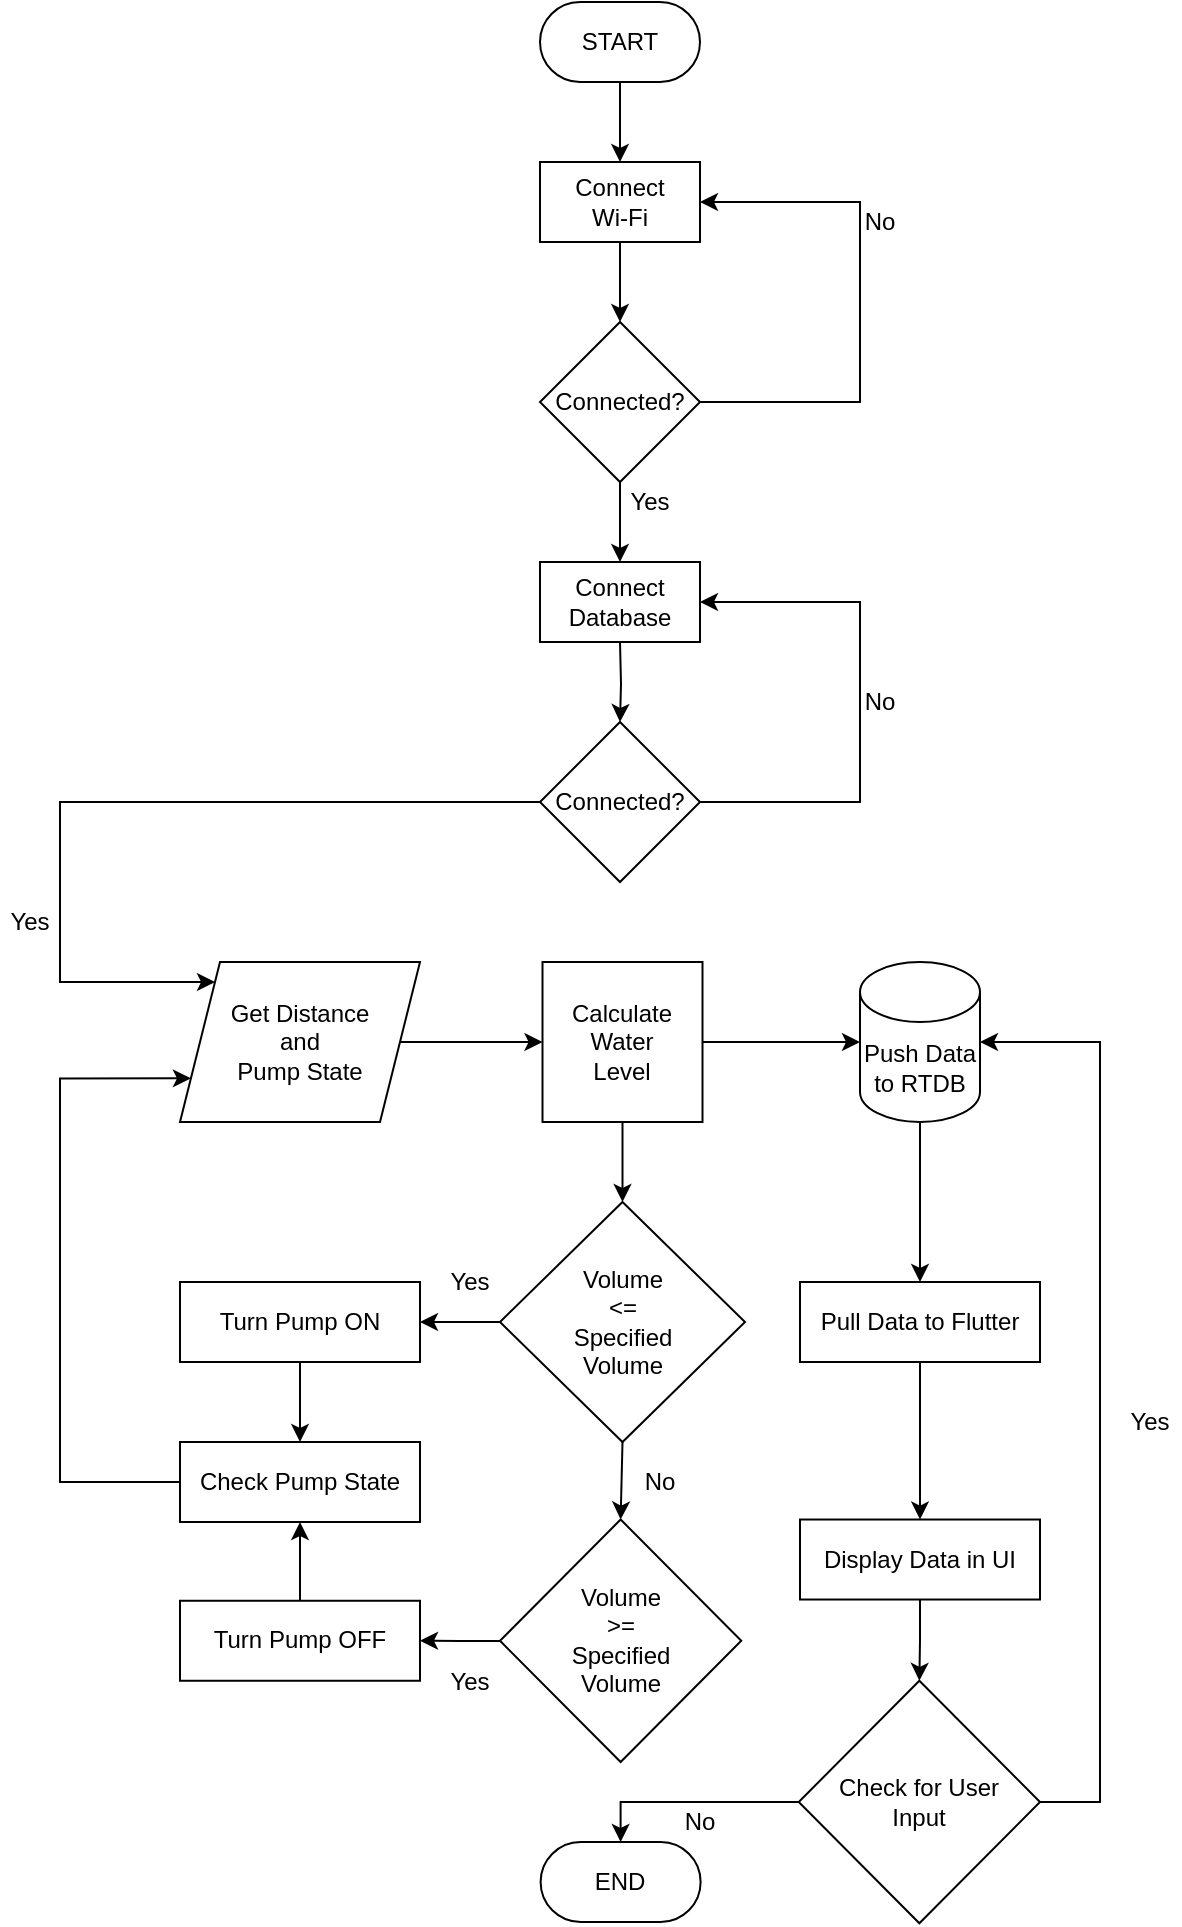 <mxfile version="22.1.4" type="device">
  <diagram name="Page-1" id="JvA3NnP4D5yAz7VbQoSl">
    <mxGraphModel dx="970" dy="656" grid="1" gridSize="10" guides="1" tooltips="1" connect="1" arrows="1" fold="1" page="1" pageScale="1" pageWidth="1600" pageHeight="900" math="0" shadow="0">
      <root>
        <mxCell id="0" />
        <mxCell id="1" parent="0" />
        <mxCell id="E5Ex_lbN0JhBKBRKAw5k-13" style="edgeStyle=orthogonalEdgeStyle;rounded=0;orthogonalLoop=1;jettySize=auto;html=1;exitX=0;exitY=0.5;exitDx=0;exitDy=0;" parent="1" source="E5Ex_lbN0JhBKBRKAw5k-7" target="E5Ex_lbN0JhBKBRKAw5k-12" edge="1">
          <mxGeometry relative="1" as="geometry">
            <Array as="points">
              <mxPoint x="160" y="560" />
              <mxPoint x="160" y="650" />
            </Array>
          </mxGeometry>
        </mxCell>
        <mxCell id="i3FZG4tI3EdpVehLJv1j-7" style="edgeStyle=orthogonalEdgeStyle;rounded=0;orthogonalLoop=1;jettySize=auto;html=1;" parent="1" source="E5Ex_lbN0JhBKBRKAw5k-12" target="E5Ex_lbN0JhBKBRKAw5k-16" edge="1">
          <mxGeometry relative="1" as="geometry" />
        </mxCell>
        <mxCell id="E5Ex_lbN0JhBKBRKAw5k-12" value="Get Distance&lt;br&gt;and&lt;br&gt;Pump State" style="shape=parallelogram;perimeter=parallelogramPerimeter;whiteSpace=wrap;html=1;fixedSize=1;" parent="1" vertex="1">
          <mxGeometry x="220" y="640" width="120" height="80" as="geometry" />
        </mxCell>
        <mxCell id="E5Ex_lbN0JhBKBRKAw5k-23" style="edgeStyle=orthogonalEdgeStyle;rounded=0;orthogonalLoop=1;jettySize=auto;html=1;exitX=0.5;exitY=1;exitDx=0;exitDy=0;entryX=0.5;entryY=0;entryDx=0;entryDy=0;" parent="1" source="E5Ex_lbN0JhBKBRKAw5k-16" target="E5Ex_lbN0JhBKBRKAw5k-22" edge="1">
          <mxGeometry relative="1" as="geometry" />
        </mxCell>
        <mxCell id="E5Ex_lbN0JhBKBRKAw5k-16" value="Calculate&lt;br&gt;Water&lt;br&gt;Level" style="whiteSpace=wrap;html=1;aspect=fixed;" parent="1" vertex="1">
          <mxGeometry x="401.25" y="640" width="80" height="80" as="geometry" />
        </mxCell>
        <mxCell id="E5Ex_lbN0JhBKBRKAw5k-25" style="edgeStyle=orthogonalEdgeStyle;rounded=0;orthogonalLoop=1;jettySize=auto;html=1;exitX=0.5;exitY=1;exitDx=0;exitDy=0;entryX=0.5;entryY=0;entryDx=0;entryDy=0;" parent="1" source="E5Ex_lbN0JhBKBRKAw5k-22" target="E5Ex_lbN0JhBKBRKAw5k-24" edge="1">
          <mxGeometry relative="1" as="geometry" />
        </mxCell>
        <mxCell id="i3FZG4tI3EdpVehLJv1j-3" style="edgeStyle=orthogonalEdgeStyle;rounded=0;orthogonalLoop=1;jettySize=auto;html=1;entryX=1;entryY=0.5;entryDx=0;entryDy=0;" parent="1" source="E5Ex_lbN0JhBKBRKAw5k-22" target="i3FZG4tI3EdpVehLJv1j-1" edge="1">
          <mxGeometry relative="1" as="geometry" />
        </mxCell>
        <mxCell id="E5Ex_lbN0JhBKBRKAw5k-22" value="Volume&lt;br&gt;&amp;lt;=&lt;br&gt;Specified&lt;br&gt;Volume" style="rhombus;whiteSpace=wrap;html=1;" parent="1" vertex="1">
          <mxGeometry x="380" y="760" width="122.5" height="120" as="geometry" />
        </mxCell>
        <mxCell id="i3FZG4tI3EdpVehLJv1j-2" style="edgeStyle=orthogonalEdgeStyle;rounded=0;orthogonalLoop=1;jettySize=auto;html=1;entryX=1;entryY=0.5;entryDx=0;entryDy=0;" parent="1" source="E5Ex_lbN0JhBKBRKAw5k-24" target="E5Ex_lbN0JhBKBRKAw5k-27" edge="1">
          <mxGeometry relative="1" as="geometry" />
        </mxCell>
        <mxCell id="E5Ex_lbN0JhBKBRKAw5k-24" value="Volume&lt;br&gt;&amp;gt;=&lt;br&gt;Specified&lt;br&gt;Volume" style="rhombus;whiteSpace=wrap;html=1;" parent="1" vertex="1">
          <mxGeometry x="380" y="918.76" width="120.63" height="121.25" as="geometry" />
        </mxCell>
        <mxCell id="i3FZG4tI3EdpVehLJv1j-14" style="edgeStyle=orthogonalEdgeStyle;rounded=0;orthogonalLoop=1;jettySize=auto;html=1;entryX=0.5;entryY=1;entryDx=0;entryDy=0;" parent="1" source="E5Ex_lbN0JhBKBRKAw5k-27" target="i3FZG4tI3EdpVehLJv1j-12" edge="1">
          <mxGeometry relative="1" as="geometry" />
        </mxCell>
        <mxCell id="E5Ex_lbN0JhBKBRKAw5k-27" value="Turn Pump OFF" style="rounded=0;whiteSpace=wrap;html=1;" parent="1" vertex="1">
          <mxGeometry x="220" y="959.38" width="120" height="40" as="geometry" />
        </mxCell>
        <mxCell id="E5Ex_lbN0JhBKBRKAw5k-37" value="Yes" style="text;html=1;strokeColor=none;fillColor=none;align=center;verticalAlign=middle;whiteSpace=wrap;rounded=0;" parent="1" vertex="1">
          <mxGeometry x="350" y="790" width="30" height="20" as="geometry" />
        </mxCell>
        <mxCell id="E5Ex_lbN0JhBKBRKAw5k-38" value="Yes" style="text;html=1;strokeColor=none;fillColor=none;align=center;verticalAlign=middle;whiteSpace=wrap;rounded=0;" parent="1" vertex="1">
          <mxGeometry x="350" y="990" width="30" height="20" as="geometry" />
        </mxCell>
        <mxCell id="E5Ex_lbN0JhBKBRKAw5k-40" value="Yes" style="text;html=1;strokeColor=none;fillColor=none;align=center;verticalAlign=middle;whiteSpace=wrap;rounded=0;" parent="1" vertex="1">
          <mxGeometry x="130" y="610" width="30" height="20" as="geometry" />
        </mxCell>
        <mxCell id="E5Ex_lbN0JhBKBRKAw5k-44" value="No" style="text;html=1;strokeColor=none;fillColor=none;align=center;verticalAlign=middle;whiteSpace=wrap;rounded=0;" parent="1" vertex="1">
          <mxGeometry x="450" y="890" width="20" height="20" as="geometry" />
        </mxCell>
        <mxCell id="i3FZG4tI3EdpVehLJv1j-13" style="edgeStyle=orthogonalEdgeStyle;rounded=0;orthogonalLoop=1;jettySize=auto;html=1;entryX=0.5;entryY=0;entryDx=0;entryDy=0;" parent="1" source="i3FZG4tI3EdpVehLJv1j-1" target="i3FZG4tI3EdpVehLJv1j-12" edge="1">
          <mxGeometry relative="1" as="geometry" />
        </mxCell>
        <mxCell id="i3FZG4tI3EdpVehLJv1j-1" value="Turn Pump ON" style="rounded=0;whiteSpace=wrap;html=1;" parent="1" vertex="1">
          <mxGeometry x="220" y="800" width="120" height="40" as="geometry" />
        </mxCell>
        <mxCell id="i3FZG4tI3EdpVehLJv1j-15" style="edgeStyle=orthogonalEdgeStyle;rounded=0;orthogonalLoop=1;jettySize=auto;html=1;entryX=0;entryY=0.75;entryDx=0;entryDy=0;" parent="1" source="i3FZG4tI3EdpVehLJv1j-12" target="E5Ex_lbN0JhBKBRKAw5k-12" edge="1">
          <mxGeometry relative="1" as="geometry">
            <Array as="points">
              <mxPoint x="160" y="900" />
              <mxPoint x="160" y="698" />
            </Array>
          </mxGeometry>
        </mxCell>
        <mxCell id="i3FZG4tI3EdpVehLJv1j-12" value="Check Pump State" style="rounded=0;whiteSpace=wrap;html=1;" parent="1" vertex="1">
          <mxGeometry x="220" y="880" width="120" height="40" as="geometry" />
        </mxCell>
        <mxCell id="i3FZG4tI3EdpVehLJv1j-20" style="edgeStyle=orthogonalEdgeStyle;rounded=0;orthogonalLoop=1;jettySize=auto;html=1;entryX=0.5;entryY=0;entryDx=0;entryDy=0;" parent="1" source="i3FZG4tI3EdpVehLJv1j-16" target="i3FZG4tI3EdpVehLJv1j-19" edge="1">
          <mxGeometry relative="1" as="geometry" />
        </mxCell>
        <mxCell id="i3FZG4tI3EdpVehLJv1j-16" value="Push Data to RTDB" style="shape=cylinder3;whiteSpace=wrap;html=1;boundedLbl=1;backgroundOutline=1;size=15;" parent="1" vertex="1">
          <mxGeometry x="560" y="640" width="60" height="80" as="geometry" />
        </mxCell>
        <mxCell id="i3FZG4tI3EdpVehLJv1j-17" style="edgeStyle=orthogonalEdgeStyle;rounded=0;orthogonalLoop=1;jettySize=auto;html=1;entryX=0;entryY=0.5;entryDx=0;entryDy=0;entryPerimeter=0;" parent="1" source="E5Ex_lbN0JhBKBRKAw5k-16" target="i3FZG4tI3EdpVehLJv1j-16" edge="1">
          <mxGeometry relative="1" as="geometry">
            <mxPoint x="556" y="680" as="targetPoint" />
          </mxGeometry>
        </mxCell>
        <mxCell id="i3FZG4tI3EdpVehLJv1j-22" style="edgeStyle=orthogonalEdgeStyle;rounded=0;orthogonalLoop=1;jettySize=auto;html=1;entryX=0.5;entryY=0;entryDx=0;entryDy=0;" parent="1" source="i3FZG4tI3EdpVehLJv1j-19" target="i3FZG4tI3EdpVehLJv1j-21" edge="1">
          <mxGeometry relative="1" as="geometry" />
        </mxCell>
        <mxCell id="i3FZG4tI3EdpVehLJv1j-19" value="Pull Data to Flutter" style="rounded=0;whiteSpace=wrap;html=1;" parent="1" vertex="1">
          <mxGeometry x="530" y="800" width="120" height="40" as="geometry" />
        </mxCell>
        <mxCell id="i3FZG4tI3EdpVehLJv1j-24" style="edgeStyle=orthogonalEdgeStyle;rounded=0;orthogonalLoop=1;jettySize=auto;html=1;entryX=0.5;entryY=0;entryDx=0;entryDy=0;" parent="1" source="i3FZG4tI3EdpVehLJv1j-21" target="i3FZG4tI3EdpVehLJv1j-23" edge="1">
          <mxGeometry relative="1" as="geometry" />
        </mxCell>
        <mxCell id="i3FZG4tI3EdpVehLJv1j-21" value="Display Data in UI" style="rounded=0;whiteSpace=wrap;html=1;" parent="1" vertex="1">
          <mxGeometry x="530" y="918.76" width="120" height="40" as="geometry" />
        </mxCell>
        <mxCell id="i3FZG4tI3EdpVehLJv1j-25" style="edgeStyle=orthogonalEdgeStyle;rounded=0;orthogonalLoop=1;jettySize=auto;html=1;entryX=1;entryY=0.5;entryDx=0;entryDy=0;entryPerimeter=0;" parent="1" source="i3FZG4tI3EdpVehLJv1j-23" target="i3FZG4tI3EdpVehLJv1j-16" edge="1">
          <mxGeometry relative="1" as="geometry">
            <mxPoint x="750" y="810" as="targetPoint" />
            <Array as="points">
              <mxPoint x="680" y="1060" />
              <mxPoint x="680" y="680" />
            </Array>
          </mxGeometry>
        </mxCell>
        <mxCell id="i3FZG4tI3EdpVehLJv1j-28" style="edgeStyle=orthogonalEdgeStyle;rounded=0;orthogonalLoop=1;jettySize=auto;html=1;entryX=0.5;entryY=0;entryDx=0;entryDy=0;" parent="1" source="i3FZG4tI3EdpVehLJv1j-23" target="i3FZG4tI3EdpVehLJv1j-27" edge="1">
          <mxGeometry relative="1" as="geometry" />
        </mxCell>
        <mxCell id="i3FZG4tI3EdpVehLJv1j-23" value="Check for User&lt;br&gt;Input" style="rhombus;whiteSpace=wrap;html=1;" parent="1" vertex="1">
          <mxGeometry x="529.37" y="999.38" width="120.63" height="121.25" as="geometry" />
        </mxCell>
        <mxCell id="i3FZG4tI3EdpVehLJv1j-26" value="Yes" style="text;html=1;strokeColor=none;fillColor=none;align=center;verticalAlign=middle;whiteSpace=wrap;rounded=0;" parent="1" vertex="1">
          <mxGeometry x="690" y="860" width="30" height="20" as="geometry" />
        </mxCell>
        <mxCell id="i3FZG4tI3EdpVehLJv1j-27" value="END" style="rounded=1;whiteSpace=wrap;html=1;arcSize=50;" parent="1" vertex="1">
          <mxGeometry x="400.31" y="1080" width="80" height="40" as="geometry" />
        </mxCell>
        <mxCell id="i3FZG4tI3EdpVehLJv1j-29" value="No" style="text;html=1;strokeColor=none;fillColor=none;align=center;verticalAlign=middle;whiteSpace=wrap;rounded=0;" parent="1" vertex="1">
          <mxGeometry x="470" y="1060" width="20" height="20" as="geometry" />
        </mxCell>
        <mxCell id="CZS0XLOIM9vOXGfZulGa-1" value="" style="group" vertex="1" connectable="0" parent="1">
          <mxGeometry x="400" y="160" width="180" height="440" as="geometry" />
        </mxCell>
        <mxCell id="E5Ex_lbN0JhBKBRKAw5k-1" value="START" style="rounded=1;whiteSpace=wrap;html=1;arcSize=50;" parent="CZS0XLOIM9vOXGfZulGa-1" vertex="1">
          <mxGeometry width="80" height="40" as="geometry" />
        </mxCell>
        <mxCell id="E5Ex_lbN0JhBKBRKAw5k-9" style="edgeStyle=orthogonalEdgeStyle;rounded=0;orthogonalLoop=1;jettySize=auto;html=1;exitX=0.5;exitY=1;exitDx=0;exitDy=0;" parent="CZS0XLOIM9vOXGfZulGa-1" target="E5Ex_lbN0JhBKBRKAw5k-7" edge="1">
          <mxGeometry relative="1" as="geometry">
            <mxPoint x="40" y="320" as="sourcePoint" />
          </mxGeometry>
        </mxCell>
        <mxCell id="E5Ex_lbN0JhBKBRKAw5k-6" value="Connect&lt;br&gt;Database" style="rounded=0;whiteSpace=wrap;html=1;" parent="CZS0XLOIM9vOXGfZulGa-1" vertex="1">
          <mxGeometry y="280" width="80" height="40" as="geometry" />
        </mxCell>
        <mxCell id="E5Ex_lbN0JhBKBRKAw5k-8" style="edgeStyle=orthogonalEdgeStyle;rounded=0;orthogonalLoop=1;jettySize=auto;html=1;exitX=1;exitY=0.5;exitDx=0;exitDy=0;entryX=1;entryY=0.5;entryDx=0;entryDy=0;" parent="CZS0XLOIM9vOXGfZulGa-1" source="E5Ex_lbN0JhBKBRKAw5k-7" edge="1">
          <mxGeometry relative="1" as="geometry">
            <Array as="points">
              <mxPoint x="160" y="400" />
              <mxPoint x="160" y="300" />
            </Array>
            <mxPoint x="80" y="300" as="targetPoint" />
          </mxGeometry>
        </mxCell>
        <mxCell id="E5Ex_lbN0JhBKBRKAw5k-7" value="Connected?" style="rhombus;whiteSpace=wrap;html=1;" parent="CZS0XLOIM9vOXGfZulGa-1" vertex="1">
          <mxGeometry y="360" width="80" height="80" as="geometry" />
        </mxCell>
        <mxCell id="E5Ex_lbN0JhBKBRKAw5k-45" value="No" style="text;html=1;strokeColor=none;fillColor=none;align=center;verticalAlign=middle;whiteSpace=wrap;rounded=0;" parent="CZS0XLOIM9vOXGfZulGa-1" vertex="1">
          <mxGeometry x="160" y="340" width="20" height="20" as="geometry" />
        </mxCell>
        <mxCell id="fYrPf92ZrXlY5Qa0vSuc-14" value="Connect&lt;br&gt;Wi-Fi" style="rounded=0;whiteSpace=wrap;html=1;" parent="CZS0XLOIM9vOXGfZulGa-1" vertex="1">
          <mxGeometry y="80" width="80" height="40" as="geometry" />
        </mxCell>
        <mxCell id="i3FZG4tI3EdpVehLJv1j-4" style="edgeStyle=orthogonalEdgeStyle;rounded=0;orthogonalLoop=1;jettySize=auto;html=1;entryX=0.5;entryY=0;entryDx=0;entryDy=0;" parent="CZS0XLOIM9vOXGfZulGa-1" source="E5Ex_lbN0JhBKBRKAw5k-1" target="fYrPf92ZrXlY5Qa0vSuc-14" edge="1">
          <mxGeometry relative="1" as="geometry" />
        </mxCell>
        <mxCell id="fYrPf92ZrXlY5Qa0vSuc-18" style="edgeStyle=orthogonalEdgeStyle;rounded=0;orthogonalLoop=1;jettySize=auto;html=1;exitX=0.5;exitY=1;exitDx=0;exitDy=0;entryX=0.5;entryY=0;entryDx=0;entryDy=0;" parent="CZS0XLOIM9vOXGfZulGa-1" source="fYrPf92ZrXlY5Qa0vSuc-15" target="E5Ex_lbN0JhBKBRKAw5k-6" edge="1">
          <mxGeometry relative="1" as="geometry" />
        </mxCell>
        <mxCell id="fYrPf92ZrXlY5Qa0vSuc-20" style="edgeStyle=orthogonalEdgeStyle;rounded=0;orthogonalLoop=1;jettySize=auto;html=1;exitX=1;exitY=0.5;exitDx=0;exitDy=0;" parent="CZS0XLOIM9vOXGfZulGa-1" source="fYrPf92ZrXlY5Qa0vSuc-15" edge="1">
          <mxGeometry relative="1" as="geometry">
            <mxPoint x="80" y="100" as="targetPoint" />
            <Array as="points">
              <mxPoint x="160" y="200" />
              <mxPoint x="160" y="100" />
              <mxPoint x="80" y="100" />
            </Array>
          </mxGeometry>
        </mxCell>
        <mxCell id="fYrPf92ZrXlY5Qa0vSuc-15" value="Connected?" style="rhombus;whiteSpace=wrap;html=1;" parent="CZS0XLOIM9vOXGfZulGa-1" vertex="1">
          <mxGeometry y="160" width="80" height="80" as="geometry" />
        </mxCell>
        <mxCell id="fYrPf92ZrXlY5Qa0vSuc-17" style="edgeStyle=orthogonalEdgeStyle;rounded=0;orthogonalLoop=1;jettySize=auto;html=1;exitX=0.5;exitY=1;exitDx=0;exitDy=0;entryX=0.5;entryY=0;entryDx=0;entryDy=0;" parent="CZS0XLOIM9vOXGfZulGa-1" source="fYrPf92ZrXlY5Qa0vSuc-14" target="fYrPf92ZrXlY5Qa0vSuc-15" edge="1">
          <mxGeometry relative="1" as="geometry" />
        </mxCell>
        <mxCell id="fYrPf92ZrXlY5Qa0vSuc-19" value="Yes" style="text;html=1;strokeColor=none;fillColor=none;align=center;verticalAlign=middle;whiteSpace=wrap;rounded=0;" parent="CZS0XLOIM9vOXGfZulGa-1" vertex="1">
          <mxGeometry x="40" y="240" width="30" height="20" as="geometry" />
        </mxCell>
        <mxCell id="fYrPf92ZrXlY5Qa0vSuc-21" value="No" style="text;html=1;strokeColor=none;fillColor=none;align=center;verticalAlign=middle;whiteSpace=wrap;rounded=0;" parent="CZS0XLOIM9vOXGfZulGa-1" vertex="1">
          <mxGeometry x="160" y="100" width="20" height="20" as="geometry" />
        </mxCell>
      </root>
    </mxGraphModel>
  </diagram>
</mxfile>
